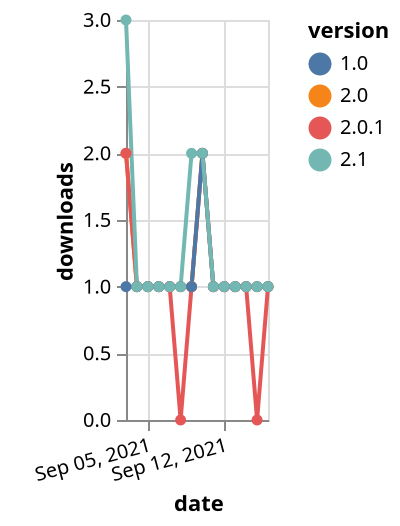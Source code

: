 {"$schema": "https://vega.github.io/schema/vega-lite/v5.json", "description": "A simple bar chart with embedded data.", "data": {"values": [{"date": "2021-09-03", "total": 169, "delta": 2, "version": "2.0"}, {"date": "2021-09-04", "total": 170, "delta": 1, "version": "2.0"}, {"date": "2021-09-05", "total": 171, "delta": 1, "version": "2.0"}, {"date": "2021-09-06", "total": 172, "delta": 1, "version": "2.0"}, {"date": "2021-09-07", "total": 173, "delta": 1, "version": "2.0"}, {"date": "2021-09-08", "total": 174, "delta": 1, "version": "2.0"}, {"date": "2021-09-09", "total": 175, "delta": 1, "version": "2.0"}, {"date": "2021-09-10", "total": 177, "delta": 2, "version": "2.0"}, {"date": "2021-09-11", "total": 178, "delta": 1, "version": "2.0"}, {"date": "2021-09-12", "total": 179, "delta": 1, "version": "2.0"}, {"date": "2021-09-13", "total": 180, "delta": 1, "version": "2.0"}, {"date": "2021-09-14", "total": 181, "delta": 1, "version": "2.0"}, {"date": "2021-09-15", "total": 182, "delta": 1, "version": "2.0"}, {"date": "2021-09-16", "total": 183, "delta": 1, "version": "2.0"}, {"date": "2021-09-03", "total": 167, "delta": 2, "version": "2.0.1"}, {"date": "2021-09-04", "total": 168, "delta": 1, "version": "2.0.1"}, {"date": "2021-09-05", "total": 169, "delta": 1, "version": "2.0.1"}, {"date": "2021-09-06", "total": 170, "delta": 1, "version": "2.0.1"}, {"date": "2021-09-07", "total": 171, "delta": 1, "version": "2.0.1"}, {"date": "2021-09-08", "total": 171, "delta": 0, "version": "2.0.1"}, {"date": "2021-09-09", "total": 172, "delta": 1, "version": "2.0.1"}, {"date": "2021-09-10", "total": 174, "delta": 2, "version": "2.0.1"}, {"date": "2021-09-11", "total": 175, "delta": 1, "version": "2.0.1"}, {"date": "2021-09-12", "total": 176, "delta": 1, "version": "2.0.1"}, {"date": "2021-09-13", "total": 177, "delta": 1, "version": "2.0.1"}, {"date": "2021-09-14", "total": 178, "delta": 1, "version": "2.0.1"}, {"date": "2021-09-15", "total": 178, "delta": 0, "version": "2.0.1"}, {"date": "2021-09-16", "total": 179, "delta": 1, "version": "2.0.1"}, {"date": "2021-09-03", "total": 166, "delta": 1, "version": "1.0"}, {"date": "2021-09-04", "total": 167, "delta": 1, "version": "1.0"}, {"date": "2021-09-05", "total": 168, "delta": 1, "version": "1.0"}, {"date": "2021-09-06", "total": 169, "delta": 1, "version": "1.0"}, {"date": "2021-09-07", "total": 170, "delta": 1, "version": "1.0"}, {"date": "2021-09-08", "total": 171, "delta": 1, "version": "1.0"}, {"date": "2021-09-09", "total": 172, "delta": 1, "version": "1.0"}, {"date": "2021-09-10", "total": 174, "delta": 2, "version": "1.0"}, {"date": "2021-09-11", "total": 175, "delta": 1, "version": "1.0"}, {"date": "2021-09-12", "total": 176, "delta": 1, "version": "1.0"}, {"date": "2021-09-13", "total": 177, "delta": 1, "version": "1.0"}, {"date": "2021-09-14", "total": 178, "delta": 1, "version": "1.0"}, {"date": "2021-09-15", "total": 179, "delta": 1, "version": "1.0"}, {"date": "2021-09-16", "total": 180, "delta": 1, "version": "1.0"}, {"date": "2021-09-03", "total": 44, "delta": 3, "version": "2.1"}, {"date": "2021-09-04", "total": 45, "delta": 1, "version": "2.1"}, {"date": "2021-09-05", "total": 46, "delta": 1, "version": "2.1"}, {"date": "2021-09-06", "total": 47, "delta": 1, "version": "2.1"}, {"date": "2021-09-07", "total": 48, "delta": 1, "version": "2.1"}, {"date": "2021-09-08", "total": 49, "delta": 1, "version": "2.1"}, {"date": "2021-09-09", "total": 51, "delta": 2, "version": "2.1"}, {"date": "2021-09-10", "total": 53, "delta": 2, "version": "2.1"}, {"date": "2021-09-11", "total": 54, "delta": 1, "version": "2.1"}, {"date": "2021-09-12", "total": 55, "delta": 1, "version": "2.1"}, {"date": "2021-09-13", "total": 56, "delta": 1, "version": "2.1"}, {"date": "2021-09-14", "total": 57, "delta": 1, "version": "2.1"}, {"date": "2021-09-15", "total": 58, "delta": 1, "version": "2.1"}, {"date": "2021-09-16", "total": 59, "delta": 1, "version": "2.1"}]}, "width": "container", "mark": {"type": "line", "point": {"filled": true}}, "encoding": {"x": {"field": "date", "type": "temporal", "timeUnit": "yearmonthdate", "title": "date", "axis": {"labelAngle": -15}}, "y": {"field": "delta", "type": "quantitative", "title": "downloads"}, "color": {"field": "version", "type": "nominal"}, "tooltip": {"field": "delta"}}}
